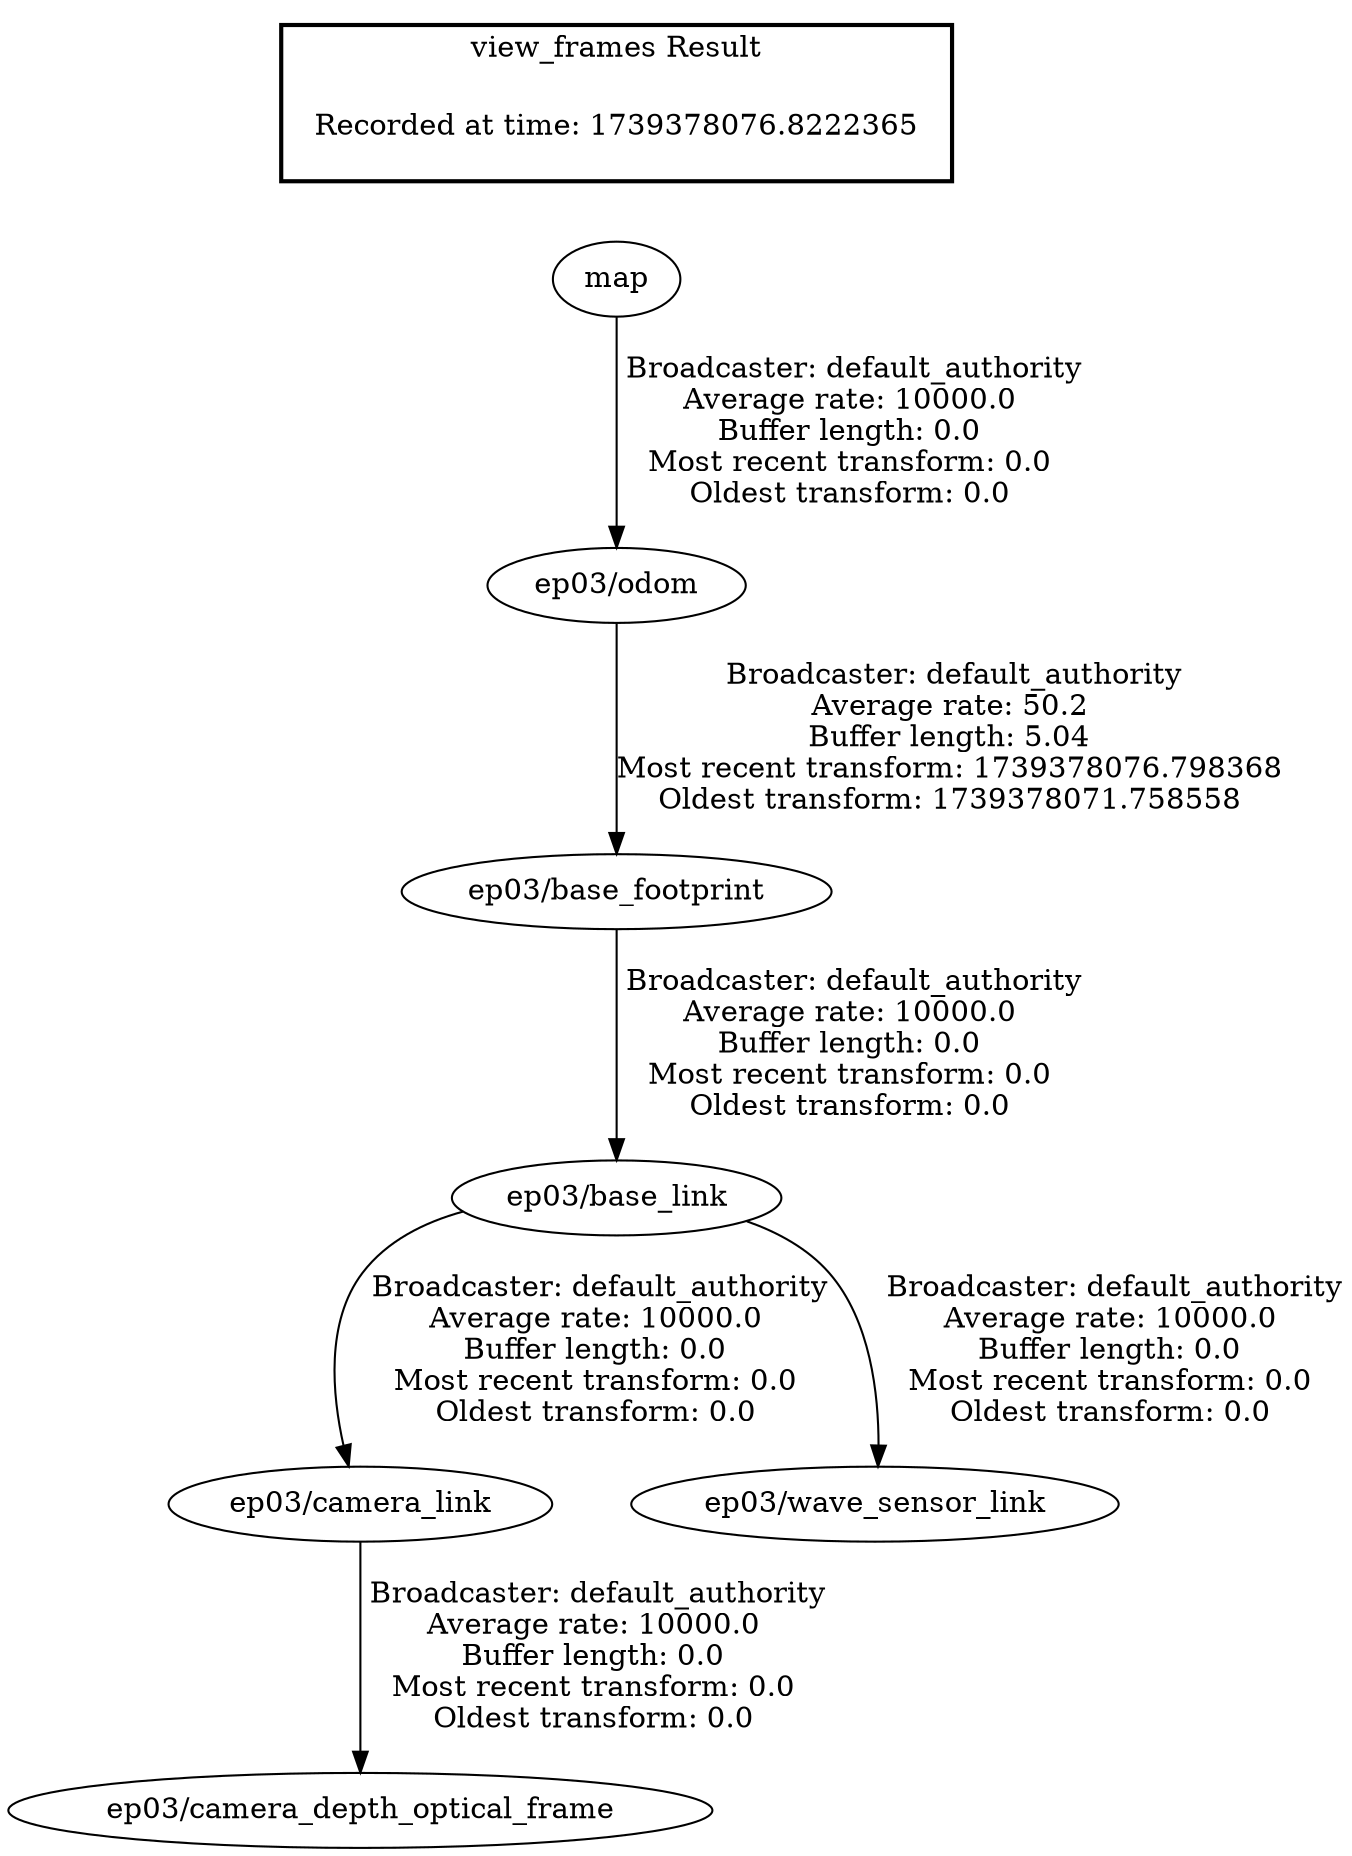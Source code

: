 digraph G {
"ep03/odom" -> "ep03/base_footprint"[label=" Broadcaster: default_authority\nAverage rate: 50.2\nBuffer length: 5.04\nMost recent transform: 1739378076.798368\nOldest transform: 1739378071.758558\n"];
"map" -> "ep03/odom"[label=" Broadcaster: default_authority\nAverage rate: 10000.0\nBuffer length: 0.0\nMost recent transform: 0.0\nOldest transform: 0.0\n"];
"ep03/base_footprint" -> "ep03/base_link"[label=" Broadcaster: default_authority\nAverage rate: 10000.0\nBuffer length: 0.0\nMost recent transform: 0.0\nOldest transform: 0.0\n"];
"ep03/base_link" -> "ep03/camera_link"[label=" Broadcaster: default_authority\nAverage rate: 10000.0\nBuffer length: 0.0\nMost recent transform: 0.0\nOldest transform: 0.0\n"];
"ep03/base_link" -> "ep03/wave_sensor_link"[label=" Broadcaster: default_authority\nAverage rate: 10000.0\nBuffer length: 0.0\nMost recent transform: 0.0\nOldest transform: 0.0\n"];
"ep03/camera_link" -> "ep03/camera_depth_optical_frame"[label=" Broadcaster: default_authority\nAverage rate: 10000.0\nBuffer length: 0.0\nMost recent transform: 0.0\nOldest transform: 0.0\n"];
edge [style=invis];
 subgraph cluster_legend { style=bold; color=black; label ="view_frames Result";
"Recorded at time: 1739378076.8222365"[ shape=plaintext ] ;
}->"map";
}